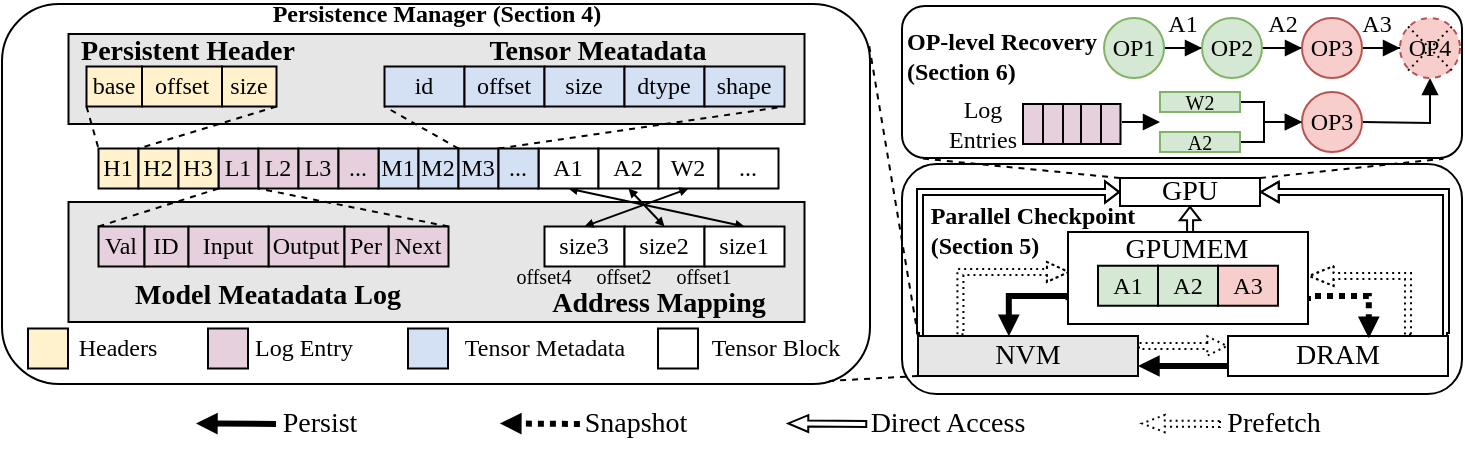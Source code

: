 <mxfile version="24.7.2" type="github">
  <diagram name="第 1 页" id="_ptrRFgUfufC5udD_pL1">
    <mxGraphModel dx="1158" dy="654" grid="1" gridSize="10" guides="1" tooltips="1" connect="1" arrows="1" fold="1" page="1" pageScale="1" pageWidth="827" pageHeight="1169" math="0" shadow="0">
      <root>
        <mxCell id="0" />
        <mxCell id="1" parent="0" />
        <mxCell id="TOuNfcGNLnMNuh-A6v8q-1" value="" style="rounded=1;whiteSpace=wrap;html=1;fillColor=none;fontFamily=Times New Roman;" parent="1" vertex="1">
          <mxGeometry x="480" y="151" width="280" height="76" as="geometry" />
        </mxCell>
        <mxCell id="TOuNfcGNLnMNuh-A6v8q-2" value="" style="rounded=1;whiteSpace=wrap;html=1;fillColor=none;fontFamily=Times New Roman;" parent="1" vertex="1">
          <mxGeometry x="480" y="230" width="280" height="115" as="geometry" />
        </mxCell>
        <mxCell id="TOuNfcGNLnMNuh-A6v8q-3" style="edgeStyle=orthogonalEdgeStyle;rounded=0;orthogonalLoop=1;jettySize=auto;html=1;startArrow=block;startFill=1;endArrow=none;endFill=0;strokeColor=default;strokeWidth=1;align=center;verticalAlign=middle;arcSize=20;fontFamily=Times New Roman;fontSize=11;fontColor=default;labelBackgroundColor=default;sourcePerimeterSpacing=0;targetPerimeterSpacing=0;shape=flexArrow;endSize=3;startSize=2.63;startWidth=6.271;width=3;exitX=1;exitY=0.5;exitDx=0;exitDy=0;" parent="1" source="TOuNfcGNLnMNuh-A6v8q-5" edge="1">
          <mxGeometry relative="1" as="geometry">
            <Array as="points">
              <mxPoint x="752" y="244" />
              <mxPoint x="752" y="316" />
            </Array>
            <mxPoint x="657" y="166" as="sourcePoint" />
            <mxPoint x="753" y="316" as="targetPoint" />
          </mxGeometry>
        </mxCell>
        <mxCell id="TOuNfcGNLnMNuh-A6v8q-4" style="edgeStyle=orthogonalEdgeStyle;rounded=0;orthogonalLoop=1;jettySize=auto;html=1;entryX=0;entryY=0;entryDx=0;entryDy=0;endArrow=none;endFill=0;startArrow=block;startFill=1;strokeColor=default;strokeWidth=1;align=center;verticalAlign=middle;arcSize=20;fontFamily=Times New Roman;fontSize=11;fontColor=default;labelBackgroundColor=default;sourcePerimeterSpacing=0;targetPerimeterSpacing=0;shape=flexArrow;startSize=2.001;endSize=3;width=3;startWidth=6.697;exitX=0;exitY=0.5;exitDx=0;exitDy=0;" parent="1" source="TOuNfcGNLnMNuh-A6v8q-5" target="TOuNfcGNLnMNuh-A6v8q-7" edge="1">
          <mxGeometry relative="1" as="geometry">
            <Array as="points">
              <mxPoint x="489" y="244" />
              <mxPoint x="489" y="316" />
            </Array>
            <mxPoint x="589" y="166" as="sourcePoint" />
            <mxPoint x="489" y="296" as="targetPoint" />
          </mxGeometry>
        </mxCell>
        <mxCell id="TOuNfcGNLnMNuh-A6v8q-5" value="&lt;font style=&quot;font-size: 14px;&quot;&gt;GPU&lt;/font&gt;" style="rounded=0;whiteSpace=wrap;html=1;fillColor=none;fontFamily=Times New Roman;" parent="1" vertex="1">
          <mxGeometry x="589" y="237" width="70" height="14" as="geometry" />
        </mxCell>
        <mxCell id="TOuNfcGNLnMNuh-A6v8q-6" style="edgeStyle=orthogonalEdgeStyle;rounded=0;orthogonalLoop=1;jettySize=auto;html=1;exitX=0.193;exitY=-0.019;exitDx=0;exitDy=0;entryX=0.007;entryY=0.453;entryDx=0;entryDy=0;exitPerimeter=0;dashed=1;dashPattern=1 2;strokeColor=default;strokeWidth=1;align=center;verticalAlign=middle;fontFamily=Times New Roman;fontSize=11;fontColor=default;labelBackgroundColor=default;endArrow=block;endFill=1;shape=flexArrow;endWidth=6;endSize=3.28;width=3;entryPerimeter=0;" parent="1" source="TOuNfcGNLnMNuh-A6v8q-7" target="TOuNfcGNLnMNuh-A6v8q-52" edge="1">
          <mxGeometry relative="1" as="geometry">
            <Array as="points">
              <mxPoint x="509" y="284" />
              <mxPoint x="564" y="284" />
            </Array>
          </mxGeometry>
        </mxCell>
        <mxCell id="TOuNfcGNLnMNuh-A6v8q-7" value="&lt;font style=&quot;font-size: 14px;&quot;&gt;NVM&lt;/font&gt;" style="rounded=0;whiteSpace=wrap;html=1;fontFamily=Times New Roman;fillColor=#E6E6E6;" parent="1" vertex="1">
          <mxGeometry x="488" y="316" width="110" height="20" as="geometry" />
        </mxCell>
        <mxCell id="TOuNfcGNLnMNuh-A6v8q-8" style="rounded=0;orthogonalLoop=1;jettySize=auto;html=1;exitX=0;exitY=0.25;exitDx=0;exitDy=0;strokeWidth=1;entryX=1;entryY=0.25;entryDx=0;entryDy=0;endArrow=none;endFill=0;dashed=1;dashPattern=1 2;strokeColor=default;align=center;verticalAlign=middle;fontFamily=Times New Roman;fontSize=11;fontColor=default;labelBackgroundColor=default;shape=flexArrow;width=3;startSize=2.95;endSize=3.311;endWidth=5.645;startArrow=block;startWidth=5.645;" parent="1" source="TOuNfcGNLnMNuh-A6v8q-11" target="TOuNfcGNLnMNuh-A6v8q-7" edge="1">
          <mxGeometry relative="1" as="geometry">
            <mxPoint x="653" y="305" as="sourcePoint" />
            <mxPoint x="603" y="305" as="targetPoint" />
          </mxGeometry>
        </mxCell>
        <mxCell id="TOuNfcGNLnMNuh-A6v8q-9" style="edgeStyle=orthogonalEdgeStyle;rounded=0;orthogonalLoop=1;jettySize=auto;html=1;exitX=0.818;exitY=-0.015;exitDx=0;exitDy=0;entryX=1.001;entryY=0.481;entryDx=0;entryDy=0;exitPerimeter=0;dashed=1;dashPattern=1 2;strokeColor=default;strokeWidth=1;align=center;verticalAlign=middle;fontFamily=Times New Roman;fontSize=11;fontColor=default;labelBackgroundColor=default;endArrow=block;endFill=1;shape=flexArrow;width=3;endWidth=5.968;endSize=3.731;entryPerimeter=0;" parent="1" source="TOuNfcGNLnMNuh-A6v8q-11" target="TOuNfcGNLnMNuh-A6v8q-52" edge="1">
          <mxGeometry relative="1" as="geometry">
            <Array as="points">
              <mxPoint x="733" y="286" />
              <mxPoint x="683" y="286" />
            </Array>
          </mxGeometry>
        </mxCell>
        <mxCell id="TOuNfcGNLnMNuh-A6v8q-10" style="edgeStyle=orthogonalEdgeStyle;rounded=0;orthogonalLoop=1;jettySize=auto;html=1;exitX=0;exitY=0.75;exitDx=0;exitDy=0;entryX=1;entryY=0.75;entryDx=0;entryDy=0;strokeWidth=3;endArrow=block;endFill=1;startSize=6;endSize=3;fontFamily=Times New Roman;" parent="1" source="TOuNfcGNLnMNuh-A6v8q-11" target="TOuNfcGNLnMNuh-A6v8q-7" edge="1">
          <mxGeometry relative="1" as="geometry" />
        </mxCell>
        <mxCell id="TOuNfcGNLnMNuh-A6v8q-11" value="&lt;font style=&quot;font-size: 14px;&quot;&gt;DRAM&lt;/font&gt;" style="rounded=0;whiteSpace=wrap;html=1;fontFamily=Times New Roman;" parent="1" vertex="1">
          <mxGeometry x="643" y="316" width="110" height="20" as="geometry" />
        </mxCell>
        <mxCell id="TOuNfcGNLnMNuh-A6v8q-12" value="" style="rounded=1;whiteSpace=wrap;html=1;fontFamily=Times New Roman;" parent="1" vertex="1">
          <mxGeometry x="30" y="150" width="434" height="190" as="geometry" />
        </mxCell>
        <mxCell id="TOuNfcGNLnMNuh-A6v8q-13" style="edgeStyle=orthogonalEdgeStyle;rounded=0;orthogonalLoop=1;jettySize=auto;html=1;exitX=0.002;exitY=0.741;exitDx=0;exitDy=0;strokeColor=default;strokeWidth=3;align=center;verticalAlign=middle;fontFamily=Times New Roman;fontSize=11;fontColor=default;labelBackgroundColor=default;endArrow=block;endFill=1;endSize=3;entryX=0.413;entryY=0.006;entryDx=0;entryDy=0;entryPerimeter=0;exitPerimeter=0;" parent="1" source="TOuNfcGNLnMNuh-A6v8q-52" target="TOuNfcGNLnMNuh-A6v8q-7" edge="1">
          <mxGeometry relative="1" as="geometry">
            <mxPoint x="533" y="296" as="targetPoint" />
            <Array as="points">
              <mxPoint x="533" y="296" />
            </Array>
          </mxGeometry>
        </mxCell>
        <mxCell id="TOuNfcGNLnMNuh-A6v8q-14" style="edgeStyle=orthogonalEdgeStyle;rounded=0;orthogonalLoop=1;jettySize=auto;html=1;exitX=1;exitY=0.75;exitDx=0;exitDy=0;strokeWidth=3;endArrow=block;endFill=1;endSize=3;entryX=0.64;entryY=0.056;entryDx=0;entryDy=0;entryPerimeter=0;dashed=1;dashPattern=1 1;fontFamily=Times New Roman;" parent="1" source="TOuNfcGNLnMNuh-A6v8q-52" target="TOuNfcGNLnMNuh-A6v8q-11" edge="1">
          <mxGeometry relative="1" as="geometry">
            <mxPoint x="713" y="296" as="targetPoint" />
            <Array as="points">
              <mxPoint x="683" y="296" />
              <mxPoint x="713" y="296" />
            </Array>
          </mxGeometry>
        </mxCell>
        <mxCell id="TOuNfcGNLnMNuh-A6v8q-15" style="edgeStyle=orthogonalEdgeStyle;rounded=0;orthogonalLoop=1;jettySize=auto;html=1;entryX=0.5;entryY=1;entryDx=0;entryDy=0;endArrow=block;endFill=0;strokeColor=default;strokeWidth=1;align=center;verticalAlign=middle;arcSize=20;fontFamily=Times New Roman;fontSize=11;fontColor=default;labelBackgroundColor=default;startArrow=none;startFill=0;sourcePerimeterSpacing=0;targetPerimeterSpacing=0;shape=flexArrow;width=3;endSize=1.857;startSize=3;endWidth=6.214;exitX=0.51;exitY=0.021;exitDx=0;exitDy=0;exitPerimeter=0;" parent="1" target="TOuNfcGNLnMNuh-A6v8q-5" edge="1">
          <mxGeometry relative="1" as="geometry">
            <mxPoint x="624.1" y="275.63" as="sourcePoint" />
          </mxGeometry>
        </mxCell>
        <mxCell id="TOuNfcGNLnMNuh-A6v8q-40" value="&lt;font style=&quot;font-size: 14px;&quot;&gt;Persist&lt;/font&gt;" style="text;html=1;align=center;verticalAlign=middle;whiteSpace=wrap;rounded=0;fontFamily=Times New Roman;" parent="1" vertex="1">
          <mxGeometry x="159" y="345" width="60" height="30" as="geometry" />
        </mxCell>
        <mxCell id="TOuNfcGNLnMNuh-A6v8q-41" style="rounded=0;orthogonalLoop=1;jettySize=auto;html=1;strokeWidth=3;entryX=1;entryY=0.25;entryDx=0;entryDy=0;endArrow=block;endFill=1;endSize=3;dashed=1;dashPattern=1 1;fontFamily=Times New Roman;" parent="1" edge="1">
          <mxGeometry relative="1" as="geometry">
            <mxPoint x="318.95" y="360" as="sourcePoint" />
            <mxPoint x="278.95" y="359.71" as="targetPoint" />
          </mxGeometry>
        </mxCell>
        <mxCell id="TOuNfcGNLnMNuh-A6v8q-42" value="&lt;font style=&quot;font-size: 14px;&quot;&gt;Snapshot&lt;/font&gt;" style="text;html=1;align=center;verticalAlign=middle;whiteSpace=wrap;rounded=0;fontFamily=Times New Roman;" parent="1" vertex="1">
          <mxGeometry x="316.95" y="345" width="60" height="30" as="geometry" />
        </mxCell>
        <mxCell id="TOuNfcGNLnMNuh-A6v8q-43" style="rounded=0;orthogonalLoop=1;jettySize=auto;html=1;strokeWidth=3;entryX=1;entryY=0.25;entryDx=0;entryDy=0;endArrow=block;endFill=1;endSize=3;fontFamily=Times New Roman;" parent="1" edge="1">
          <mxGeometry relative="1" as="geometry">
            <mxPoint x="167" y="360" as="sourcePoint" />
            <mxPoint x="127" y="359.71" as="targetPoint" />
          </mxGeometry>
        </mxCell>
        <mxCell id="TOuNfcGNLnMNuh-A6v8q-44" style="rounded=0;orthogonalLoop=1;jettySize=auto;html=1;strokeWidth=1;entryX=1;entryY=0.25;entryDx=0;entryDy=0;endArrow=block;endFill=1;dashed=1;dashPattern=1 2;shape=flexArrow;width=3;startSize=6;endSize=3.456;endWidth=4.615;fontFamily=Times New Roman;" parent="1" edge="1">
          <mxGeometry relative="1" as="geometry">
            <mxPoint x="639.5" y="360" as="sourcePoint" />
            <mxPoint x="599.5" y="359.71" as="targetPoint" />
          </mxGeometry>
        </mxCell>
        <mxCell id="TOuNfcGNLnMNuh-A6v8q-45" value="&lt;font style=&quot;font-size: 14px;&quot;&gt;Prefetch&lt;/font&gt;" style="text;html=1;align=center;verticalAlign=middle;whiteSpace=wrap;rounded=0;fontFamily=Times New Roman;" parent="1" vertex="1">
          <mxGeometry x="634.5" y="345" width="62" height="30" as="geometry" />
        </mxCell>
        <mxCell id="TOuNfcGNLnMNuh-A6v8q-46" style="rounded=0;orthogonalLoop=1;jettySize=auto;html=1;strokeWidth=1;entryX=1;entryY=0.25;entryDx=0;entryDy=0;endArrow=block;endFill=1;shape=flexArrow;startSize=6;endSize=3;width=3;targetPerimeterSpacing=0;sourcePerimeterSpacing=0;startWidth=20;arcSize=20;endWidth=4.444;fontFamily=Times New Roman;" parent="1" edge="1">
          <mxGeometry relative="1" as="geometry">
            <mxPoint x="462.63" y="360" as="sourcePoint" />
            <mxPoint x="422.63" y="359.71" as="targetPoint" />
          </mxGeometry>
        </mxCell>
        <mxCell id="TOuNfcGNLnMNuh-A6v8q-47" value="&lt;font style=&quot;font-size: 14px;&quot;&gt;Direct Access&lt;/font&gt;" style="text;html=1;align=center;verticalAlign=middle;whiteSpace=wrap;rounded=0;fontFamily=Times New Roman;" parent="1" vertex="1">
          <mxGeometry x="462.63" y="355" width="80" height="10" as="geometry" />
        </mxCell>
        <mxCell id="TOuNfcGNLnMNuh-A6v8q-48" value="&lt;font&gt;&lt;b&gt;Persistence Manager&amp;nbsp;&lt;/b&gt;&lt;/font&gt;&lt;b style=&quot;background-color: initial;&quot;&gt;(Section 4)&lt;/b&gt;" style="text;html=1;align=center;verticalAlign=middle;whiteSpace=wrap;rounded=0;fontFamily=Times New Roman;" parent="1" vertex="1">
          <mxGeometry x="150.5" y="150" width="193" height="10" as="geometry" />
        </mxCell>
        <mxCell id="TOuNfcGNLnMNuh-A6v8q-50" value="&lt;font&gt;&lt;b&gt;Parallel Checkpoint&lt;/b&gt;&lt;/font&gt;&lt;div style=&quot;text-align: left;&quot;&gt;&lt;font&gt;&lt;b&gt;(Section 5)&lt;/b&gt;&lt;/font&gt;&lt;/div&gt;" style="text;html=1;align=center;verticalAlign=middle;whiteSpace=wrap;rounded=0;fontFamily=Times New Roman;" parent="1" vertex="1">
          <mxGeometry x="482.5" y="248" width="125" height="30" as="geometry" />
        </mxCell>
        <mxCell id="TOuNfcGNLnMNuh-A6v8q-51" value="" style="group;fontFamily=Times New Roman;fillColor=#D5E8D4;" parent="1" vertex="1" connectable="0">
          <mxGeometry x="563" y="264" width="120" height="46" as="geometry" />
        </mxCell>
        <mxCell id="TOuNfcGNLnMNuh-A6v8q-52" value="" style="rounded=0;whiteSpace=wrap;html=1;fontFamily=Times New Roman;" parent="TOuNfcGNLnMNuh-A6v8q-51" vertex="1">
          <mxGeometry width="120" height="46" as="geometry" />
        </mxCell>
        <mxCell id="TOuNfcGNLnMNuh-A6v8q-140" value="&lt;font style=&quot;font-size: 14px;&quot;&gt;GPUMEM&lt;/font&gt;" style="text;html=1;align=center;verticalAlign=middle;whiteSpace=wrap;rounded=0;fontFamily=Times New Roman;" parent="TOuNfcGNLnMNuh-A6v8q-51" vertex="1">
          <mxGeometry x="28.43" y="1.533" width="63.13" height="15.333" as="geometry" />
        </mxCell>
        <mxCell id="TOuNfcGNLnMNuh-A6v8q-143" value="A1" style="whiteSpace=wrap;html=1;aspect=fixed;fillColor=#D5E8D4;fontFamily=Times New Roman;" parent="TOuNfcGNLnMNuh-A6v8q-51" vertex="1">
          <mxGeometry x="15" y="16.87" width="30" height="20" as="geometry" />
        </mxCell>
        <mxCell id="TOuNfcGNLnMNuh-A6v8q-144" value="A2" style="whiteSpace=wrap;html=1;aspect=fixed;fillColor=#D5E8D4;fontFamily=Times New Roman;" parent="TOuNfcGNLnMNuh-A6v8q-51" vertex="1">
          <mxGeometry x="45" y="16.87" width="30" height="20" as="geometry" />
        </mxCell>
        <mxCell id="TOuNfcGNLnMNuh-A6v8q-146" value="A3" style="whiteSpace=wrap;html=1;aspect=fixed;fillColor=#F8CECC;fontFamily=Times New Roman;" parent="TOuNfcGNLnMNuh-A6v8q-51" vertex="1">
          <mxGeometry x="75" y="16.87" width="30" height="20" as="geometry" />
        </mxCell>
        <mxCell id="TOuNfcGNLnMNuh-A6v8q-54" style="edgeStyle=orthogonalEdgeStyle;rounded=0;orthogonalLoop=1;jettySize=auto;html=1;entryX=0;entryY=0.5;entryDx=0;entryDy=0;endArrow=block;endFill=1;fontFamily=Times New Roman;" parent="1" source="TOuNfcGNLnMNuh-A6v8q-55" target="TOuNfcGNLnMNuh-A6v8q-57" edge="1">
          <mxGeometry relative="1" as="geometry" />
        </mxCell>
        <mxCell id="TOuNfcGNLnMNuh-A6v8q-55" value="OP1" style="ellipse;whiteSpace=wrap;html=1;aspect=fixed;fillColor=#d5e8d4;strokeColor=#82b366;fontFamily=Times New Roman;" parent="1" vertex="1">
          <mxGeometry x="581" y="157" width="30" height="30" as="geometry" />
        </mxCell>
        <mxCell id="TOuNfcGNLnMNuh-A6v8q-56" style="edgeStyle=orthogonalEdgeStyle;rounded=0;orthogonalLoop=1;jettySize=auto;html=1;entryX=0;entryY=0.5;entryDx=0;entryDy=0;endArrow=block;endFill=1;fontFamily=Times New Roman;" parent="1" source="TOuNfcGNLnMNuh-A6v8q-57" target="TOuNfcGNLnMNuh-A6v8q-59" edge="1">
          <mxGeometry relative="1" as="geometry" />
        </mxCell>
        <mxCell id="TOuNfcGNLnMNuh-A6v8q-57" value="OP2" style="ellipse;whiteSpace=wrap;html=1;aspect=fixed;fillColor=#d5e8d4;strokeColor=#82b366;fontFamily=Times New Roman;" parent="1" vertex="1">
          <mxGeometry x="630" y="157" width="30" height="30" as="geometry" />
        </mxCell>
        <mxCell id="TOuNfcGNLnMNuh-A6v8q-58" style="edgeStyle=orthogonalEdgeStyle;rounded=0;orthogonalLoop=1;jettySize=auto;html=1;entryX=0;entryY=0.5;entryDx=0;entryDy=0;endArrow=block;endFill=1;fontFamily=Times New Roman;" parent="1" source="TOuNfcGNLnMNuh-A6v8q-59" target="TOuNfcGNLnMNuh-A6v8q-60" edge="1">
          <mxGeometry relative="1" as="geometry" />
        </mxCell>
        <mxCell id="TOuNfcGNLnMNuh-A6v8q-59" value="OP3" style="ellipse;whiteSpace=wrap;html=1;aspect=fixed;fillColor=#f8cecc;strokeColor=#b85450;fontFamily=Times New Roman;" parent="1" vertex="1">
          <mxGeometry x="680" y="157" width="30" height="30" as="geometry" />
        </mxCell>
        <mxCell id="TOuNfcGNLnMNuh-A6v8q-60" value="OP4" style="ellipse;whiteSpace=wrap;html=1;aspect=fixed;fillColor=#f8cecc;strokeColor=#b85450;fontFamily=Times New Roman;dashed=1;" parent="1" vertex="1">
          <mxGeometry x="729" y="157" width="30" height="30" as="geometry" />
        </mxCell>
        <mxCell id="TOuNfcGNLnMNuh-A6v8q-62" style="edgeStyle=orthogonalEdgeStyle;rounded=0;orthogonalLoop=1;jettySize=auto;html=1;entryX=0.5;entryY=1;entryDx=0;entryDy=0;endArrow=block;endFill=1;fontFamily=Times New Roman;" parent="1" target="TOuNfcGNLnMNuh-A6v8q-60" edge="1">
          <mxGeometry relative="1" as="geometry">
            <mxPoint x="710.0" y="209.029" as="sourcePoint" />
          </mxGeometry>
        </mxCell>
        <mxCell id="TOuNfcGNLnMNuh-A6v8q-63" value="OP3" style="ellipse;whiteSpace=wrap;html=1;aspect=fixed;fillColor=#f8cecc;strokeColor=#b85450;fontFamily=Times New Roman;" parent="1" vertex="1">
          <mxGeometry x="680" y="194" width="30" height="30" as="geometry" />
        </mxCell>
        <mxCell id="TOuNfcGNLnMNuh-A6v8q-66" value="&lt;font&gt;&lt;b&gt;OP-level Recovery&lt;/b&gt;&lt;/font&gt;&lt;div style=&quot;text-align: left;&quot;&gt;&lt;font&gt;&lt;b&gt;(Section 6)&lt;/b&gt;&lt;/font&gt;&lt;/div&gt;" style="text;html=1;align=center;verticalAlign=middle;whiteSpace=wrap;rounded=0;fontFamily=Times New Roman;" parent="1" vertex="1">
          <mxGeometry x="478" y="161.25" width="104" height="30" as="geometry" />
        </mxCell>
        <mxCell id="TOuNfcGNLnMNuh-A6v8q-67" value="A1" style="text;html=1;align=center;verticalAlign=middle;whiteSpace=wrap;rounded=0;fontFamily=Times New Roman;" parent="1" vertex="1">
          <mxGeometry x="605" y="150" width="31" height="20" as="geometry" />
        </mxCell>
        <mxCell id="TOuNfcGNLnMNuh-A6v8q-68" value="A2" style="text;html=1;align=center;verticalAlign=middle;whiteSpace=wrap;rounded=0;fontFamily=Times New Roman;" parent="1" vertex="1">
          <mxGeometry x="655" y="150" width="31" height="20" as="geometry" />
        </mxCell>
        <mxCell id="TOuNfcGNLnMNuh-A6v8q-69" value="A3" style="text;html=1;align=center;verticalAlign=middle;whiteSpace=wrap;rounded=0;fontFamily=Times New Roman;" parent="1" vertex="1">
          <mxGeometry x="702" y="150" width="31" height="20" as="geometry" />
        </mxCell>
        <mxCell id="TOuNfcGNLnMNuh-A6v8q-70" style="edgeStyle=orthogonalEdgeStyle;rounded=0;orthogonalLoop=1;jettySize=auto;html=1;entryX=0;entryY=0.5;entryDx=0;entryDy=0;endArrow=block;endFill=1;fontFamily=Times New Roman;" parent="1" source="TOuNfcGNLnMNuh-A6v8q-71" edge="1">
          <mxGeometry relative="1" as="geometry">
            <Array as="points">
              <mxPoint x="661" y="199" />
              <mxPoint x="661" y="209" />
            </Array>
            <mxPoint x="680.0" y="209" as="targetPoint" />
          </mxGeometry>
        </mxCell>
        <mxCell id="TOuNfcGNLnMNuh-A6v8q-71" value="&lt;p style=&quot;line-height: 100%;&quot;&gt;&lt;font style=&quot;font-size: 10px;&quot;&gt;W2&lt;/font&gt;&lt;/p&gt;" style="rounded=0;whiteSpace=wrap;html=1;fillColor=#d5e8d4;strokeColor=#82b366;fontFamily=Times New Roman;" parent="1" vertex="1">
          <mxGeometry x="609" y="194" width="40" height="10" as="geometry" />
        </mxCell>
        <mxCell id="TOuNfcGNLnMNuh-A6v8q-72" style="edgeStyle=orthogonalEdgeStyle;rounded=0;orthogonalLoop=1;jettySize=auto;html=1;entryX=0;entryY=0.5;entryDx=0;entryDy=0;endArrow=block;endFill=1;fontFamily=Times New Roman;" parent="1" edge="1">
          <mxGeometry relative="1" as="geometry">
            <Array as="points">
              <mxPoint x="661" y="219" />
              <mxPoint x="661" y="209" />
            </Array>
            <mxPoint x="649" y="219.029" as="sourcePoint" />
            <mxPoint x="680.0" y="209" as="targetPoint" />
          </mxGeometry>
        </mxCell>
        <mxCell id="TOuNfcGNLnMNuh-A6v8q-73" value="&lt;p style=&quot;line-height: 100%;&quot;&gt;&lt;font style=&quot;font-size: 10px;&quot;&gt;A2&lt;/font&gt;&lt;/p&gt;" style="rounded=0;whiteSpace=wrap;html=1;fillColor=#d5e8d4;strokeColor=#82b366;fontFamily=Times New Roman;" parent="1" vertex="1">
          <mxGeometry x="609" y="214" width="40" height="10" as="geometry" />
        </mxCell>
        <mxCell id="TOuNfcGNLnMNuh-A6v8q-74" style="rounded=0;orthogonalLoop=1;jettySize=auto;html=1;exitX=0;exitY=0;exitDx=0;exitDy=0;entryX=0.998;entryY=0.095;entryDx=0;entryDy=0;dashed=1;endArrow=none;endFill=0;entryPerimeter=0;fontFamily=Times New Roman;" parent="1" source="TOuNfcGNLnMNuh-A6v8q-7" target="TOuNfcGNLnMNuh-A6v8q-12" edge="1">
          <mxGeometry relative="1" as="geometry" />
        </mxCell>
        <mxCell id="TOuNfcGNLnMNuh-A6v8q-75" style="rounded=0;orthogonalLoop=1;jettySize=auto;html=1;exitX=0;exitY=1;exitDx=0;exitDy=0;endArrow=none;endFill=0;dashed=1;fontFamily=Times New Roman;entryX=0.953;entryY=0.992;entryDx=0;entryDy=0;entryPerimeter=0;" parent="1" source="TOuNfcGNLnMNuh-A6v8q-7" target="TOuNfcGNLnMNuh-A6v8q-12" edge="1">
          <mxGeometry relative="1" as="geometry">
            <mxPoint x="491.7" y="345" as="sourcePoint" />
            <mxPoint x="440.0" y="347.86" as="targetPoint" />
          </mxGeometry>
        </mxCell>
        <mxCell id="TOuNfcGNLnMNuh-A6v8q-76" style="rounded=0;orthogonalLoop=1;jettySize=auto;html=1;exitX=0;exitY=0;exitDx=0;exitDy=0;entryX=0.035;entryY=1.003;entryDx=0;entryDy=0;entryPerimeter=0;dashed=1;endArrow=none;endFill=0;fontFamily=Times New Roman;" parent="1" source="TOuNfcGNLnMNuh-A6v8q-5" target="TOuNfcGNLnMNuh-A6v8q-1" edge="1">
          <mxGeometry relative="1" as="geometry" />
        </mxCell>
        <mxCell id="TOuNfcGNLnMNuh-A6v8q-77" style="rounded=0;orthogonalLoop=1;jettySize=auto;html=1;exitX=1;exitY=0;exitDx=0;exitDy=0;entryX=0.967;entryY=1.005;entryDx=0;entryDy=0;entryPerimeter=0;dashed=1;endArrow=none;endFill=0;fontFamily=Times New Roman;" parent="1" source="TOuNfcGNLnMNuh-A6v8q-5" target="TOuNfcGNLnMNuh-A6v8q-1" edge="1">
          <mxGeometry relative="1" as="geometry" />
        </mxCell>
        <mxCell id="TOuNfcGNLnMNuh-A6v8q-78" value="" style="rounded=0;whiteSpace=wrap;html=1;fillColor=#E6E6E6;fontFamily=Times New Roman;" parent="1" vertex="1">
          <mxGeometry x="63.25" y="165" width="368" height="45" as="geometry" />
        </mxCell>
        <mxCell id="TOuNfcGNLnMNuh-A6v8q-79" value="" style="rounded=0;whiteSpace=wrap;html=1;fillColor=#E6E6E6;fontFamily=Times New Roman;" parent="1" vertex="1">
          <mxGeometry x="63.25" y="249" width="368" height="60" as="geometry" />
        </mxCell>
        <mxCell id="TOuNfcGNLnMNuh-A6v8q-80" value="" style="endArrow=none;dashed=1;html=1;rounded=0;entryX=0;entryY=1;entryDx=0;entryDy=0;exitX=0;exitY=0;exitDx=0;exitDy=0;fontFamily=Times New Roman;" parent="1" source="TOuNfcGNLnMNuh-A6v8q-88" target="TOuNfcGNLnMNuh-A6v8q-95" edge="1">
          <mxGeometry width="50" height="50" relative="1" as="geometry">
            <mxPoint x="311.25" y="221.25" as="sourcePoint" />
            <mxPoint x="191.69" y="190.99" as="targetPoint" />
          </mxGeometry>
        </mxCell>
        <mxCell id="TOuNfcGNLnMNuh-A6v8q-81" style="rounded=0;orthogonalLoop=1;jettySize=auto;html=1;entryX=0.5;entryY=0;entryDx=0;entryDy=0;exitX=0.5;exitY=1;exitDx=0;exitDy=0;endSize=2;endArrow=block;endFill=1;fontFamily=Times New Roman;startArrow=block;startFill=1;startSize=2;" parent="1" source="TOuNfcGNLnMNuh-A6v8q-82" target="TOuNfcGNLnMNuh-A6v8q-107" edge="1">
          <mxGeometry relative="1" as="geometry" />
        </mxCell>
        <mxCell id="TOuNfcGNLnMNuh-A6v8q-82" value="A1" style="whiteSpace=wrap;html=1;aspect=fixed;fillColor=#FFFFFF;fontFamily=Times New Roman;" parent="1" vertex="1">
          <mxGeometry x="298.25" y="222.25" width="30" height="20" as="geometry" />
        </mxCell>
        <mxCell id="TOuNfcGNLnMNuh-A6v8q-83" style="rounded=0;orthogonalLoop=1;jettySize=auto;html=1;entryX=0.5;entryY=0;entryDx=0;entryDy=0;exitX=0.5;exitY=1;exitDx=0;exitDy=0;endSize=2;endArrow=block;endFill=1;fontFamily=Times New Roman;startArrow=block;startFill=1;startSize=2;" parent="1" source="TOuNfcGNLnMNuh-A6v8q-84" target="TOuNfcGNLnMNuh-A6v8q-106" edge="1">
          <mxGeometry relative="1" as="geometry" />
        </mxCell>
        <mxCell id="TOuNfcGNLnMNuh-A6v8q-84" value="A2" style="whiteSpace=wrap;html=1;aspect=fixed;fillColor=#FFFFFF;fontFamily=Times New Roman;" parent="1" vertex="1">
          <mxGeometry x="328.25" y="222.25" width="30" height="20" as="geometry" />
        </mxCell>
        <mxCell id="TOuNfcGNLnMNuh-A6v8q-85" value="W2" style="whiteSpace=wrap;html=1;aspect=fixed;fillColor=#FFFFFF;fontFamily=Times New Roman;" parent="1" vertex="1">
          <mxGeometry x="358.25" y="222.25" width="30" height="20" as="geometry" />
        </mxCell>
        <mxCell id="TOuNfcGNLnMNuh-A6v8q-86" value="M1" style="rounded=0;whiteSpace=wrap;html=1;fillColor=#D4E1F5;fontFamily=Times New Roman;" parent="1" vertex="1">
          <mxGeometry x="218.25" y="222.25" width="20" height="20" as="geometry" />
        </mxCell>
        <mxCell id="TOuNfcGNLnMNuh-A6v8q-87" value="M2" style="rounded=0;whiteSpace=wrap;html=1;fillColor=#D4E1F5;fontFamily=Times New Roman;" parent="1" vertex="1">
          <mxGeometry x="238.25" y="222.25" width="20" height="20" as="geometry" />
        </mxCell>
        <mxCell id="TOuNfcGNLnMNuh-A6v8q-88" value="M3" style="rounded=0;whiteSpace=wrap;html=1;fillColor=#D4E1F5;fontFamily=Times New Roman;" parent="1" vertex="1">
          <mxGeometry x="258.25" y="222.25" width="20" height="20" as="geometry" />
        </mxCell>
        <mxCell id="TOuNfcGNLnMNuh-A6v8q-89" value="L1" style="rounded=0;whiteSpace=wrap;html=1;fillColor=#E6D0DE;fontFamily=Times New Roman;" parent="1" vertex="1">
          <mxGeometry x="138.25" y="222.25" width="20" height="20" as="geometry" />
        </mxCell>
        <mxCell id="TOuNfcGNLnMNuh-A6v8q-90" value="L2" style="rounded=0;whiteSpace=wrap;html=1;fillColor=#E6D0DE;fontFamily=Times New Roman;" parent="1" vertex="1">
          <mxGeometry x="158.25" y="222.25" width="20" height="20" as="geometry" />
        </mxCell>
        <mxCell id="TOuNfcGNLnMNuh-A6v8q-91" value="L3" style="rounded=0;whiteSpace=wrap;html=1;fillColor=#E6D0DE;fontFamily=Times New Roman;" parent="1" vertex="1">
          <mxGeometry x="178.25" y="222.25" width="20" height="20" as="geometry" />
        </mxCell>
        <mxCell id="TOuNfcGNLnMNuh-A6v8q-92" value="" style="endArrow=none;dashed=1;html=1;rounded=0;entryX=0;entryY=1;entryDx=0;entryDy=0;exitX=0;exitY=0;exitDx=0;exitDy=0;fontFamily=Times New Roman;" parent="1" source="TOuNfcGNLnMNuh-A6v8q-100" target="TOuNfcGNLnMNuh-A6v8q-89" edge="1">
          <mxGeometry width="50" height="50" relative="1" as="geometry">
            <mxPoint x="170.25" y="266.25" as="sourcePoint" />
            <mxPoint x="201.25" y="209.25" as="targetPoint" />
          </mxGeometry>
        </mxCell>
        <mxCell id="TOuNfcGNLnMNuh-A6v8q-93" value="" style="endArrow=none;dashed=1;html=1;rounded=0;entryX=0;entryY=1;entryDx=0;entryDy=0;exitX=1;exitY=0;exitDx=0;exitDy=0;fontFamily=Times New Roman;" parent="1" source="TOuNfcGNLnMNuh-A6v8q-128" target="TOuNfcGNLnMNuh-A6v8q-90" edge="1">
          <mxGeometry width="50" height="50" relative="1" as="geometry">
            <mxPoint x="346.25" y="266.25" as="sourcePoint" />
            <mxPoint x="231.25" y="251.25" as="targetPoint" />
          </mxGeometry>
        </mxCell>
        <mxCell id="TOuNfcGNLnMNuh-A6v8q-94" value="..." style="rounded=0;whiteSpace=wrap;html=1;fillColor=#E6D0DE;fontFamily=Times New Roman;" parent="1" vertex="1">
          <mxGeometry x="198.25" y="222.25" width="20" height="20" as="geometry" />
        </mxCell>
        <mxCell id="TOuNfcGNLnMNuh-A6v8q-95" value="id" style="rounded=0;whiteSpace=wrap;html=1;fillColor=#D4E1F5;fontFamily=Times New Roman;" parent="1" vertex="1">
          <mxGeometry x="221.25" y="181.25" width="40" height="20" as="geometry" />
        </mxCell>
        <mxCell id="TOuNfcGNLnMNuh-A6v8q-96" value="offset" style="rounded=0;whiteSpace=wrap;html=1;fillColor=#D4E1F5;fontFamily=Times New Roman;" parent="1" vertex="1">
          <mxGeometry x="261.25" y="181.25" width="40" height="20" as="geometry" />
        </mxCell>
        <mxCell id="TOuNfcGNLnMNuh-A6v8q-97" value="size" style="rounded=0;whiteSpace=wrap;html=1;fillColor=#D4E1F5;fontFamily=Times New Roman;" parent="1" vertex="1">
          <mxGeometry x="301.25" y="181.25" width="40" height="20" as="geometry" />
        </mxCell>
        <mxCell id="TOuNfcGNLnMNuh-A6v8q-98" value="dtype" style="rounded=0;whiteSpace=wrap;html=1;fillColor=#D4E1F5;fontFamily=Times New Roman;" parent="1" vertex="1">
          <mxGeometry x="341.25" y="181.25" width="40" height="20" as="geometry" />
        </mxCell>
        <mxCell id="TOuNfcGNLnMNuh-A6v8q-99" value="shape" style="rounded=0;whiteSpace=wrap;html=1;fillColor=#D4E1F5;fontFamily=Times New Roman;" parent="1" vertex="1">
          <mxGeometry x="381.25" y="181.25" width="40" height="20" as="geometry" />
        </mxCell>
        <mxCell id="TOuNfcGNLnMNuh-A6v8q-100" value="Val" style="rounded=0;whiteSpace=wrap;html=1;fillColor=#E6D0DE;fontFamily=Times New Roman;" parent="1" vertex="1">
          <mxGeometry x="78.25" y="261.25" width="23" height="20" as="geometry" />
        </mxCell>
        <mxCell id="TOuNfcGNLnMNuh-A6v8q-101" value="ID" style="rounded=0;whiteSpace=wrap;html=1;fillColor=#E6D0DE;fontFamily=Times New Roman;" parent="1" vertex="1">
          <mxGeometry x="101.25" y="261.25" width="22" height="20" as="geometry" />
        </mxCell>
        <mxCell id="TOuNfcGNLnMNuh-A6v8q-102" value="Output" style="rounded=0;whiteSpace=wrap;html=1;fillColor=#E6D0DE;fontFamily=Times New Roman;" parent="1" vertex="1">
          <mxGeometry x="163.25" y="261.25" width="38" height="20" as="geometry" />
        </mxCell>
        <mxCell id="TOuNfcGNLnMNuh-A6v8q-103" value="Input" style="rounded=0;whiteSpace=wrap;html=1;fillColor=#E6D0DE;fontFamily=Times New Roman;" parent="1" vertex="1">
          <mxGeometry x="123.25" y="261.25" width="40" height="20" as="geometry" />
        </mxCell>
        <mxCell id="TOuNfcGNLnMNuh-A6v8q-104" value="" style="endArrow=none;dashed=1;html=1;rounded=0;entryX=1;entryY=1;entryDx=0;entryDy=0;exitX=1;exitY=0;exitDx=0;exitDy=0;fontFamily=Times New Roman;" parent="1" source="TOuNfcGNLnMNuh-A6v8q-88" target="TOuNfcGNLnMNuh-A6v8q-99" edge="1">
          <mxGeometry width="50" height="50" relative="1" as="geometry">
            <mxPoint x="281.25" y="231.25" as="sourcePoint" />
            <mxPoint x="201.25" y="211.25" as="targetPoint" />
          </mxGeometry>
        </mxCell>
        <mxCell id="TOuNfcGNLnMNuh-A6v8q-105" value="size3" style="rounded=0;whiteSpace=wrap;html=1;fillColor=#FFFFFF;fontFamily=Times New Roman;" parent="1" vertex="1">
          <mxGeometry x="301.25" y="261.25" width="40" height="20" as="geometry" />
        </mxCell>
        <mxCell id="TOuNfcGNLnMNuh-A6v8q-106" value="size2" style="rounded=0;whiteSpace=wrap;html=1;fillColor=#FFFFFF;fontFamily=Times New Roman;" parent="1" vertex="1">
          <mxGeometry x="341.25" y="261.25" width="40" height="20" as="geometry" />
        </mxCell>
        <mxCell id="TOuNfcGNLnMNuh-A6v8q-107" value="size1" style="rounded=0;whiteSpace=wrap;html=1;fillColor=#FFFFFF;fontFamily=Times New Roman;" parent="1" vertex="1">
          <mxGeometry x="381.25" y="261.25" width="40" height="20" as="geometry" />
        </mxCell>
        <mxCell id="TOuNfcGNLnMNuh-A6v8q-108" value="&lt;font style=&quot;font-size: 10px;&quot;&gt;offset4&lt;/font&gt;" style="text;html=1;align=center;verticalAlign=middle;whiteSpace=wrap;rounded=0;fontFamily=Times New Roman;" parent="1" vertex="1">
          <mxGeometry x="281.25" y="281.25" width="40" height="10" as="geometry" />
        </mxCell>
        <mxCell id="TOuNfcGNLnMNuh-A6v8q-109" value="&lt;font style=&quot;font-size: 10px;&quot;&gt;offset2&lt;/font&gt;" style="text;html=1;align=center;verticalAlign=middle;whiteSpace=wrap;rounded=0;fontFamily=Times New Roman;" parent="1" vertex="1">
          <mxGeometry x="321.25" y="281.25" width="40" height="10" as="geometry" />
        </mxCell>
        <mxCell id="TOuNfcGNLnMNuh-A6v8q-110" value="&lt;font style=&quot;font-size: 10px;&quot;&gt;offset1&lt;/font&gt;" style="text;html=1;align=center;verticalAlign=middle;whiteSpace=wrap;rounded=0;fontFamily=Times New Roman;" parent="1" vertex="1">
          <mxGeometry x="361.25" y="281.25" width="40" height="10" as="geometry" />
        </mxCell>
        <mxCell id="TOuNfcGNLnMNuh-A6v8q-111" style="rounded=0;orthogonalLoop=1;jettySize=auto;html=1;entryX=0.5;entryY=0;entryDx=0;entryDy=0;endSize=2;endArrow=block;endFill=1;exitX=0.5;exitY=1;exitDx=0;exitDy=0;fontFamily=Times New Roman;startSize=2;startArrow=block;startFill=1;" parent="1" source="TOuNfcGNLnMNuh-A6v8q-85" target="TOuNfcGNLnMNuh-A6v8q-105" edge="1">
          <mxGeometry relative="1" as="geometry" />
        </mxCell>
        <mxCell id="TOuNfcGNLnMNuh-A6v8q-112" value="H1" style="rounded=0;whiteSpace=wrap;html=1;fillColor=#FFF2CC;fontFamily=Times New Roman;" parent="1" vertex="1">
          <mxGeometry x="78.25" y="222.25" width="20" height="20" as="geometry" />
        </mxCell>
        <mxCell id="TOuNfcGNLnMNuh-A6v8q-113" style="rounded=0;orthogonalLoop=1;jettySize=auto;html=1;exitX=0;exitY=1;exitDx=0;exitDy=0;entryX=0;entryY=0;entryDx=0;entryDy=0;dashed=1;endArrow=none;endFill=0;fontFamily=Times New Roman;" parent="1" source="TOuNfcGNLnMNuh-A6v8q-114" target="TOuNfcGNLnMNuh-A6v8q-112" edge="1">
          <mxGeometry relative="1" as="geometry" />
        </mxCell>
        <mxCell id="TOuNfcGNLnMNuh-A6v8q-114" value="base" style="rounded=0;whiteSpace=wrap;html=1;fillColor=#FFF2CC;fontFamily=Times New Roman;" parent="1" vertex="1">
          <mxGeometry x="72.25" y="181.25" width="27.75" height="20" as="geometry" />
        </mxCell>
        <mxCell id="TOuNfcGNLnMNuh-A6v8q-115" value="..." style="rounded=0;whiteSpace=wrap;html=1;fillColor=#D4E1F5;fontFamily=Times New Roman;" parent="1" vertex="1">
          <mxGeometry x="278.25" y="222.25" width="20" height="20" as="geometry" />
        </mxCell>
        <mxCell id="TOuNfcGNLnMNuh-A6v8q-116" value="..." style="whiteSpace=wrap;html=1;aspect=fixed;fillColor=#FFFFFF;fontFamily=Times New Roman;" parent="1" vertex="1">
          <mxGeometry x="388.25" y="222.25" width="30" height="20" as="geometry" />
        </mxCell>
        <mxCell id="TOuNfcGNLnMNuh-A6v8q-117" style="rounded=0;orthogonalLoop=1;jettySize=auto;html=1;exitX=1;exitY=1;exitDx=0;exitDy=0;entryX=1;entryY=0;entryDx=0;entryDy=0;dashed=1;endArrow=none;endFill=0;fontFamily=Times New Roman;" parent="1" source="TOuNfcGNLnMNuh-A6v8q-130" target="TOuNfcGNLnMNuh-A6v8q-112" edge="1">
          <mxGeometry relative="1" as="geometry">
            <mxPoint x="81.25" y="211.25" as="sourcePoint" />
            <mxPoint x="111.25" y="231.25" as="targetPoint" />
          </mxGeometry>
        </mxCell>
        <mxCell id="TOuNfcGNLnMNuh-A6v8q-118" value="H2" style="rounded=0;whiteSpace=wrap;html=1;fillColor=#FFF2CC;fontFamily=Times New Roman;" parent="1" vertex="1">
          <mxGeometry x="98.25" y="222.25" width="20" height="20" as="geometry" />
        </mxCell>
        <mxCell id="TOuNfcGNLnMNuh-A6v8q-119" value="H3" style="rounded=0;whiteSpace=wrap;html=1;fillColor=#FFF2CC;fontFamily=Times New Roman;" parent="1" vertex="1">
          <mxGeometry x="118.25" y="222.25" width="20" height="20" as="geometry" />
        </mxCell>
        <mxCell id="TOuNfcGNLnMNuh-A6v8q-120" value="" style="rounded=0;whiteSpace=wrap;html=1;fillColor=#FFF2CC;fontFamily=Times New Roman;" parent="1" vertex="1">
          <mxGeometry x="43" y="312.25" width="20" height="20" as="geometry" />
        </mxCell>
        <mxCell id="TOuNfcGNLnMNuh-A6v8q-121" value="Headers" style="text;html=1;align=center;verticalAlign=middle;whiteSpace=wrap;rounded=0;fontFamily=Times New Roman;" parent="1" vertex="1">
          <mxGeometry x="63" y="314.75" width="50" height="15" as="geometry" />
        </mxCell>
        <mxCell id="TOuNfcGNLnMNuh-A6v8q-122" value="" style="rounded=0;whiteSpace=wrap;html=1;fillColor=#E6D0DE;fontFamily=Times New Roman;" parent="1" vertex="1">
          <mxGeometry x="133" y="312.25" width="20" height="20" as="geometry" />
        </mxCell>
        <mxCell id="TOuNfcGNLnMNuh-A6v8q-123" value="Log Entry" style="text;html=1;align=center;verticalAlign=middle;whiteSpace=wrap;rounded=0;fontFamily=Times New Roman;" parent="1" vertex="1">
          <mxGeometry x="151" y="314.75" width="60" height="15" as="geometry" />
        </mxCell>
        <mxCell id="TOuNfcGNLnMNuh-A6v8q-124" value="" style="rounded=0;whiteSpace=wrap;html=1;fillColor=#D4E1F5;fontFamily=Times New Roman;" parent="1" vertex="1">
          <mxGeometry x="233" y="312.25" width="20" height="20" as="geometry" />
        </mxCell>
        <mxCell id="TOuNfcGNLnMNuh-A6v8q-125" value="Tensor Metadata" style="text;html=1;align=center;verticalAlign=middle;whiteSpace=wrap;rounded=0;fontFamily=Times New Roman;" parent="1" vertex="1">
          <mxGeometry x="251" y="314.75" width="101" height="15" as="geometry" />
        </mxCell>
        <mxCell id="TOuNfcGNLnMNuh-A6v8q-126" value="" style="rounded=0;whiteSpace=wrap;html=1;fillColor=#FFFFFF;fontFamily=Times New Roman;" parent="1" vertex="1">
          <mxGeometry x="358" y="312.25" width="20" height="20" as="geometry" />
        </mxCell>
        <mxCell id="TOuNfcGNLnMNuh-A6v8q-127" value="Tensor Block" style="text;html=1;align=center;verticalAlign=middle;whiteSpace=wrap;rounded=0;fontFamily=Times New Roman;" parent="1" vertex="1">
          <mxGeometry x="378" y="314.75" width="77.5" height="15" as="geometry" />
        </mxCell>
        <mxCell id="TOuNfcGNLnMNuh-A6v8q-128" value="Next" style="rounded=0;whiteSpace=wrap;html=1;fillColor=#E6D0DE;fontFamily=Times New Roman;" parent="1" vertex="1">
          <mxGeometry x="223.25" y="261.25" width="30" height="20" as="geometry" />
        </mxCell>
        <mxCell id="TOuNfcGNLnMNuh-A6v8q-129" value="Per" style="rounded=0;whiteSpace=wrap;html=1;fillColor=#E6D0DE;fontFamily=Times New Roman;" parent="1" vertex="1">
          <mxGeometry x="201.25" y="261.25" width="22" height="20" as="geometry" />
        </mxCell>
        <mxCell id="TOuNfcGNLnMNuh-A6v8q-130" value="size" style="rounded=0;whiteSpace=wrap;html=1;fillColor=#FFF2CC;fontFamily=Times New Roman;" parent="1" vertex="1">
          <mxGeometry x="140" y="181.25" width="27.25" height="20" as="geometry" />
        </mxCell>
        <mxCell id="TOuNfcGNLnMNuh-A6v8q-131" value="" style="shape=table;startSize=0;container=1;collapsible=0;childLayout=tableLayout;fillColor=#E6D0DE;" parent="1" vertex="1">
          <mxGeometry x="540.5" y="200" width="48.75" height="20" as="geometry" />
        </mxCell>
        <mxCell id="TOuNfcGNLnMNuh-A6v8q-132" value="" style="shape=tableRow;horizontal=0;startSize=0;swimlaneHead=0;swimlaneBody=0;strokeColor=inherit;top=0;left=0;bottom=0;right=0;collapsible=0;dropTarget=0;fillColor=none;points=[[0,0.5],[1,0.5]];portConstraint=eastwest;" parent="TOuNfcGNLnMNuh-A6v8q-131" vertex="1">
          <mxGeometry width="48.75" height="20" as="geometry" />
        </mxCell>
        <mxCell id="TOuNfcGNLnMNuh-A6v8q-133" value="" style="shape=partialRectangle;html=1;whiteSpace=wrap;connectable=0;strokeColor=inherit;overflow=hidden;fillColor=none;top=0;left=0;bottom=0;right=0;pointerEvents=1;" parent="TOuNfcGNLnMNuh-A6v8q-132" vertex="1">
          <mxGeometry width="10" height="20" as="geometry">
            <mxRectangle width="10" height="20" as="alternateBounds" />
          </mxGeometry>
        </mxCell>
        <mxCell id="TOuNfcGNLnMNuh-A6v8q-134" value="" style="shape=partialRectangle;html=1;whiteSpace=wrap;connectable=0;strokeColor=inherit;overflow=hidden;fillColor=none;top=0;left=0;bottom=0;right=0;pointerEvents=1;" parent="TOuNfcGNLnMNuh-A6v8q-132" vertex="1">
          <mxGeometry x="10" width="10" height="20" as="geometry">
            <mxRectangle width="10" height="20" as="alternateBounds" />
          </mxGeometry>
        </mxCell>
        <mxCell id="TOuNfcGNLnMNuh-A6v8q-135" value="" style="shape=partialRectangle;html=1;whiteSpace=wrap;connectable=0;strokeColor=inherit;overflow=hidden;fillColor=none;top=0;left=0;bottom=0;right=0;pointerEvents=1;" parent="TOuNfcGNLnMNuh-A6v8q-132" vertex="1">
          <mxGeometry x="20" width="9" height="20" as="geometry">
            <mxRectangle width="9" height="20" as="alternateBounds" />
          </mxGeometry>
        </mxCell>
        <mxCell id="TOuNfcGNLnMNuh-A6v8q-136" value="" style="shape=partialRectangle;html=1;whiteSpace=wrap;connectable=0;strokeColor=inherit;overflow=hidden;fillColor=none;top=0;left=0;bottom=0;right=0;pointerEvents=1;" parent="TOuNfcGNLnMNuh-A6v8q-132" vertex="1">
          <mxGeometry x="29" width="10" height="20" as="geometry">
            <mxRectangle width="10" height="20" as="alternateBounds" />
          </mxGeometry>
        </mxCell>
        <mxCell id="TOuNfcGNLnMNuh-A6v8q-137" value="" style="shape=partialRectangle;html=1;whiteSpace=wrap;connectable=0;strokeColor=inherit;overflow=hidden;fillColor=none;top=0;left=0;bottom=0;right=0;pointerEvents=1;" parent="TOuNfcGNLnMNuh-A6v8q-132" vertex="1">
          <mxGeometry x="39" width="10" height="20" as="geometry">
            <mxRectangle width="10" height="20" as="alternateBounds" />
          </mxGeometry>
        </mxCell>
        <mxCell id="TOuNfcGNLnMNuh-A6v8q-139" value="Log Entries" style="text;html=1;align=center;verticalAlign=middle;whiteSpace=wrap;rounded=0;fontFamily=Times New Roman;" parent="1" vertex="1">
          <mxGeometry x="500" y="200" width="40.5" height="20" as="geometry" />
        </mxCell>
        <mxCell id="TOuNfcGNLnMNuh-A6v8q-142" style="edgeStyle=orthogonalEdgeStyle;rounded=0;orthogonalLoop=1;jettySize=auto;html=1;entryX=0;entryY=0.5;entryDx=0;entryDy=0;endArrow=block;endFill=1;fontFamily=Times New Roman;" parent="1" edge="1">
          <mxGeometry relative="1" as="geometry">
            <mxPoint x="590" y="209" as="sourcePoint" />
            <mxPoint x="609" y="209" as="targetPoint" />
          </mxGeometry>
        </mxCell>
        <mxCell id="TOuNfcGNLnMNuh-A6v8q-153" style="rounded=0;orthogonalLoop=1;jettySize=auto;html=1;exitX=0;exitY=0;exitDx=0;exitDy=0;entryX=0.86;entryY=0.868;entryDx=0;entryDy=0;strokeWidth=1;dashed=1;endArrow=none;endFill=0;dashPattern=1 2;entryPerimeter=0;fontFamily=Times New Roman;" parent="1" edge="1">
          <mxGeometry relative="1" as="geometry">
            <mxPoint x="733" y="161.25" as="sourcePoint" />
            <mxPoint x="755" y="183.25" as="targetPoint" />
          </mxGeometry>
        </mxCell>
        <mxCell id="TOuNfcGNLnMNuh-A6v8q-154" style="rounded=0;orthogonalLoop=1;jettySize=auto;html=1;exitX=0;exitY=1;exitDx=0;exitDy=0;entryX=0.859;entryY=0.132;entryDx=0;entryDy=0;dashed=1;endArrow=none;endFill=0;dashPattern=1 2;entryPerimeter=0;fontFamily=Times New Roman;" parent="1" edge="1">
          <mxGeometry relative="1" as="geometry">
            <mxPoint x="733" y="183.25" as="sourcePoint" />
            <mxPoint x="755" y="161.25" as="targetPoint" />
          </mxGeometry>
        </mxCell>
        <mxCell id="SZ4H9FQb1aTEPDN4vVSO-1" value="&lt;font style=&quot;font-size: 14px;&quot;&gt;&lt;b&gt;Address Mapping&lt;/b&gt;&lt;/font&gt;" style="text;html=1;align=center;verticalAlign=middle;whiteSpace=wrap;rounded=0;fontFamily=Times New Roman;" vertex="1" parent="1">
          <mxGeometry x="299" y="295.25" width="118.75" height="10" as="geometry" />
        </mxCell>
        <mxCell id="SZ4H9FQb1aTEPDN4vVSO-2" value="&lt;span style=&quot;font-size: 14px;&quot;&gt;&lt;b&gt;Model Meatadata Log&lt;/b&gt;&lt;/span&gt;" style="text;html=1;align=center;verticalAlign=middle;whiteSpace=wrap;rounded=0;fontFamily=Times New Roman;" vertex="1" parent="1">
          <mxGeometry x="94" y="291.25" width="137.63" height="10" as="geometry" />
        </mxCell>
        <mxCell id="SZ4H9FQb1aTEPDN4vVSO-3" value="&lt;span style=&quot;font-size: 14px;&quot;&gt;&lt;b&gt;Tensor Meatadata&lt;/b&gt;&lt;/span&gt;" style="text;html=1;align=center;verticalAlign=middle;whiteSpace=wrap;rounded=0;fontFamily=Times New Roman;" vertex="1" parent="1">
          <mxGeometry x="259.25" y="169" width="137.63" height="10" as="geometry" />
        </mxCell>
        <mxCell id="SZ4H9FQb1aTEPDN4vVSO-4" value="&lt;span style=&quot;font-size: 14px;&quot;&gt;&lt;b&gt;Persistent Header&lt;/b&gt;&lt;/span&gt;" style="text;html=1;align=center;verticalAlign=middle;whiteSpace=wrap;rounded=0;fontFamily=Times New Roman;" vertex="1" parent="1">
          <mxGeometry x="54" y="169" width="137.63" height="10" as="geometry" />
        </mxCell>
        <mxCell id="SZ4H9FQb1aTEPDN4vVSO-5" value="offset" style="rounded=0;whiteSpace=wrap;html=1;fillColor=#FFF2CC;fontFamily=Times New Roman;" vertex="1" parent="1">
          <mxGeometry x="100" y="181.25" width="40" height="20" as="geometry" />
        </mxCell>
      </root>
    </mxGraphModel>
  </diagram>
</mxfile>
